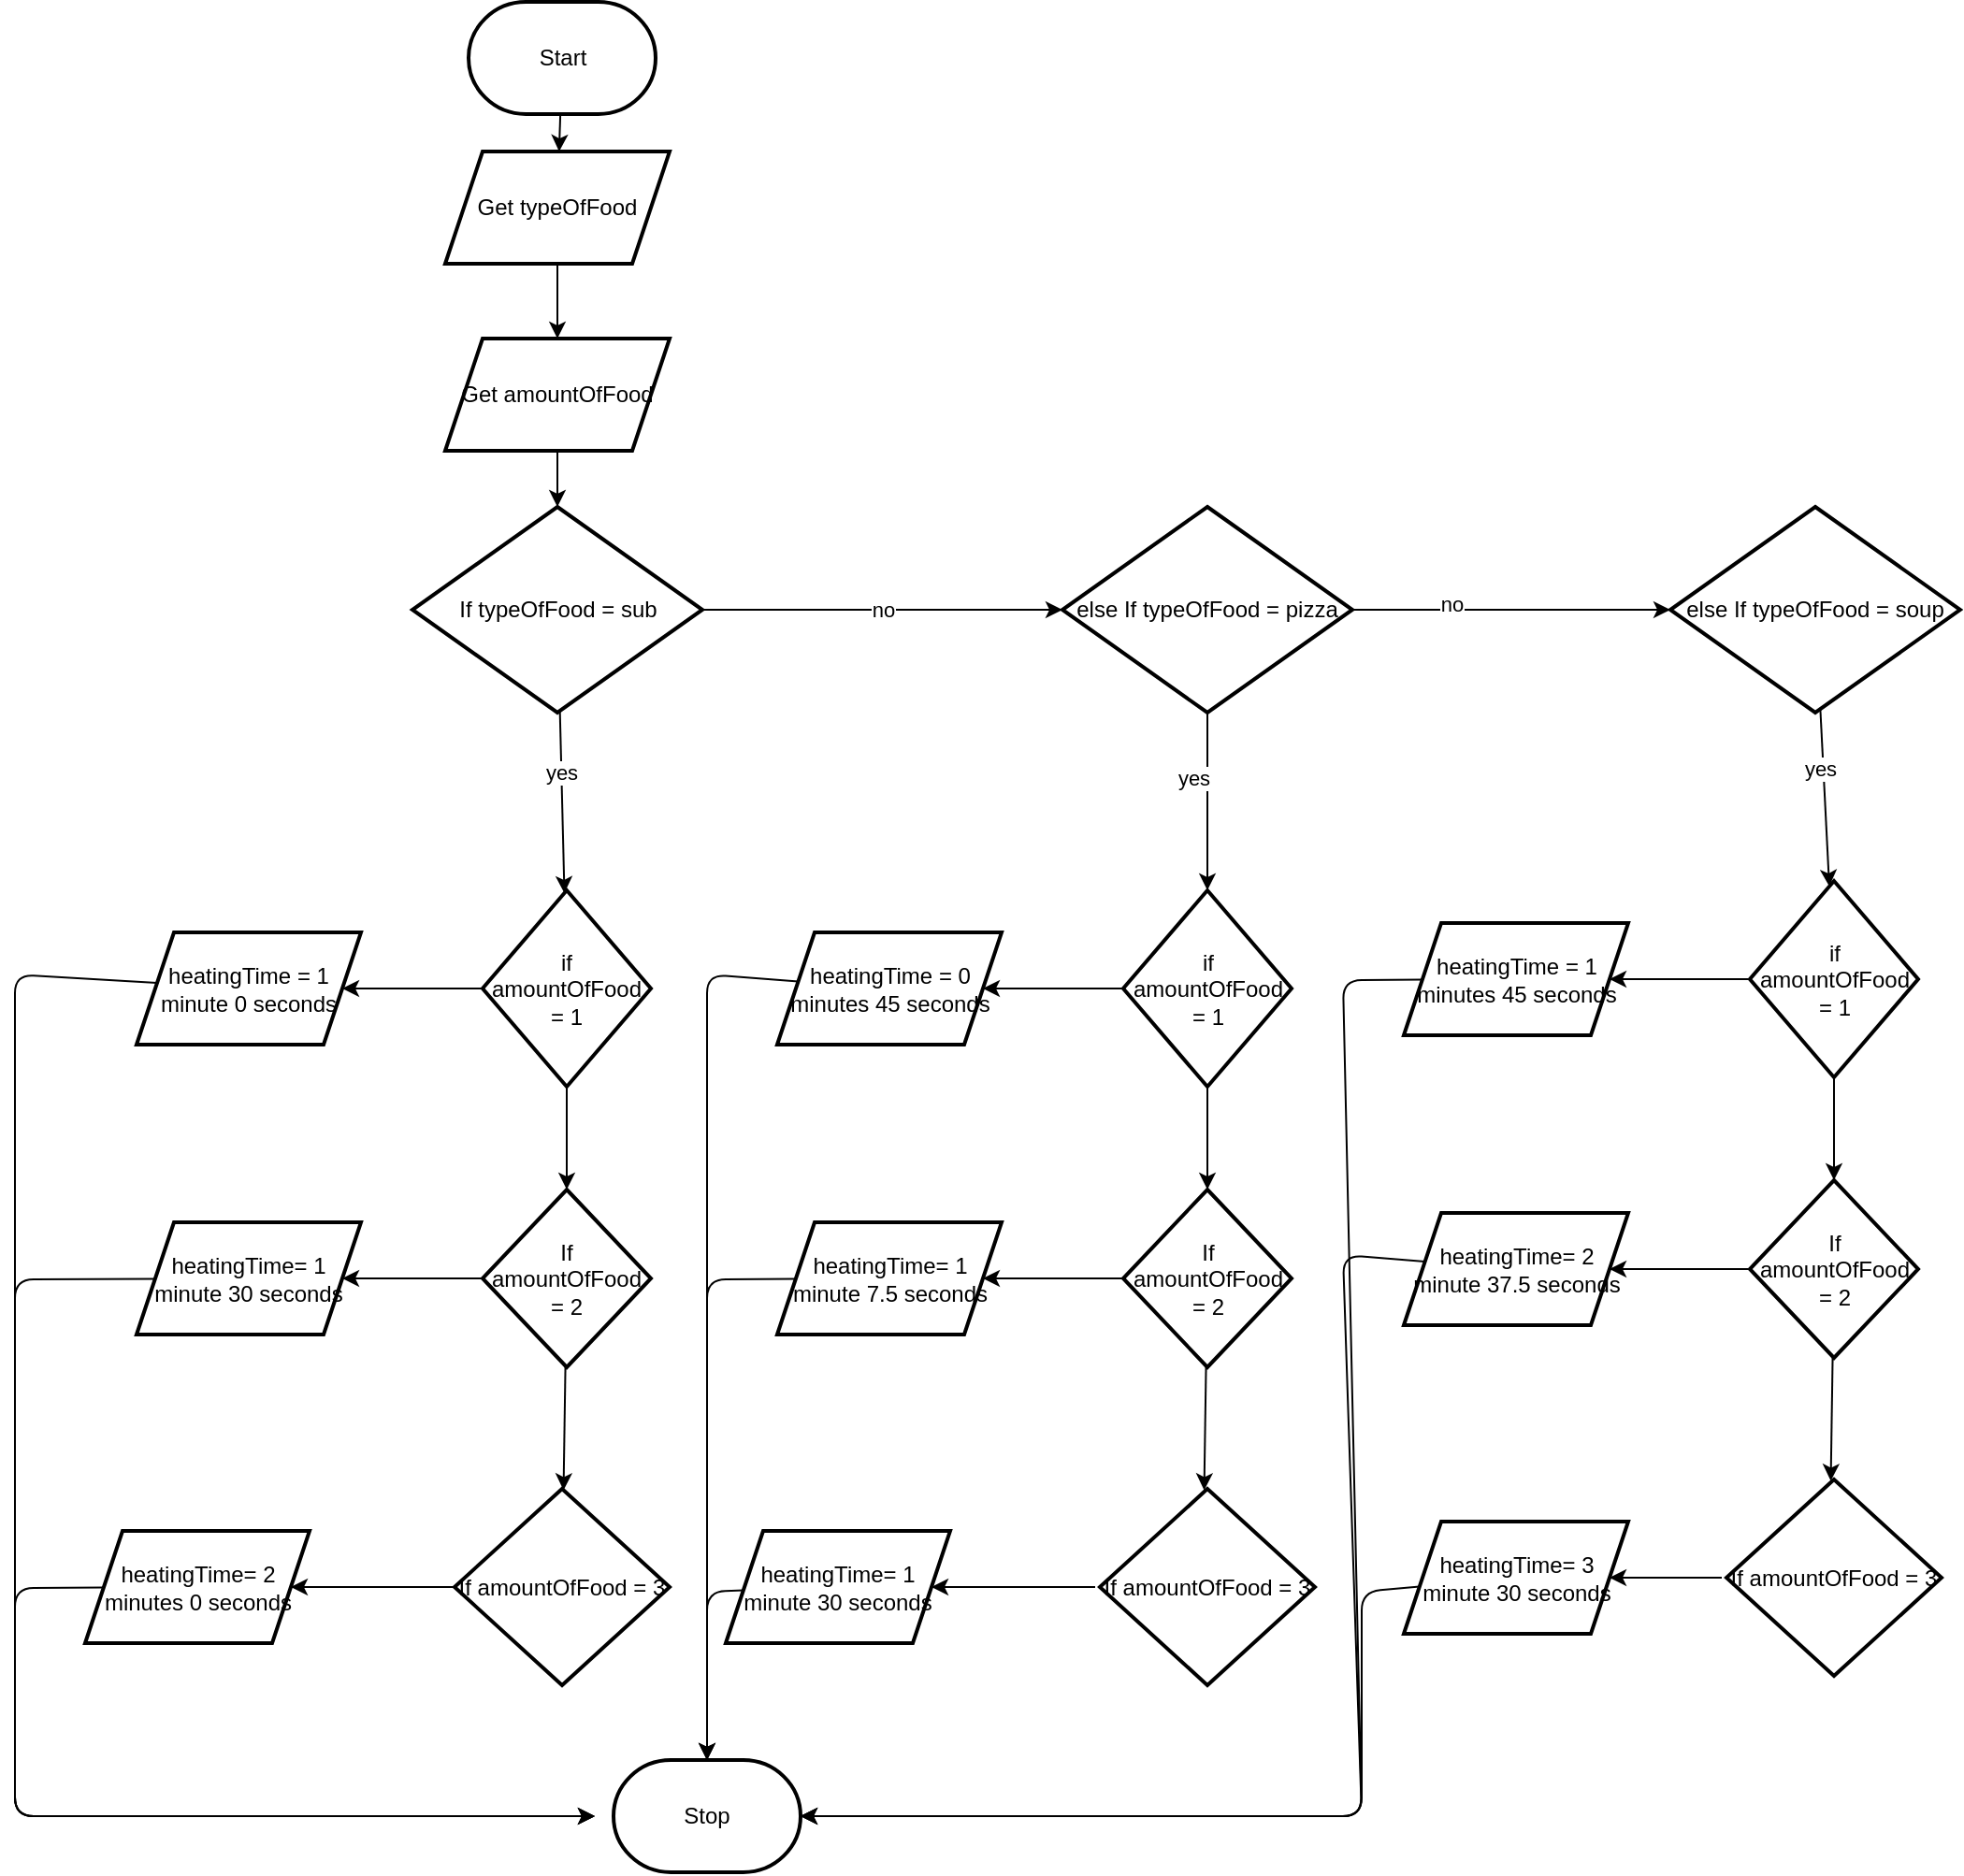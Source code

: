 <mxfile>
    <diagram id="W4N4iPnpz5jSp3vxnJd3" name="Page-1">
        <mxGraphModel dx="1404" dy="982" grid="1" gridSize="10" guides="1" tooltips="1" connect="1" arrows="1" fold="1" page="1" pageScale="1" pageWidth="827" pageHeight="1169" math="0" shadow="0">
            <root>
                <mxCell id="0"/>
                <mxCell id="1" parent="0"/>
                <mxCell id="4" value="" style="edgeStyle=none;html=1;" edge="1" parent="1" source="2" target="3">
                    <mxGeometry relative="1" as="geometry"/>
                </mxCell>
                <mxCell id="2" value="Start" style="strokeWidth=2;html=1;shape=mxgraph.flowchart.terminator;whiteSpace=wrap;" vertex="1" parent="1">
                    <mxGeometry x="272.5" y="100" width="100" height="60" as="geometry"/>
                </mxCell>
                <mxCell id="6" value="" style="edgeStyle=none;html=1;" edge="1" parent="1" source="3" target="5">
                    <mxGeometry relative="1" as="geometry"/>
                </mxCell>
                <mxCell id="3" value="Get typeOfFood" style="shape=parallelogram;perimeter=parallelogramPerimeter;whiteSpace=wrap;html=1;fixedSize=1;strokeWidth=2;" vertex="1" parent="1">
                    <mxGeometry x="260" y="180" width="120" height="60" as="geometry"/>
                </mxCell>
                <mxCell id="8" value="" style="edgeStyle=none;html=1;" edge="1" parent="1" source="5" target="7">
                    <mxGeometry relative="1" as="geometry"/>
                </mxCell>
                <mxCell id="5" value="Get amountOfFood" style="shape=parallelogram;perimeter=parallelogramPerimeter;whiteSpace=wrap;html=1;fixedSize=1;strokeWidth=2;" vertex="1" parent="1">
                    <mxGeometry x="260" y="280" width="120" height="60" as="geometry"/>
                </mxCell>
                <mxCell id="10" value="" style="edgeStyle=none;html=1;" edge="1" parent="1" source="7" target="9">
                    <mxGeometry relative="1" as="geometry"/>
                </mxCell>
                <mxCell id="23" value="yes" style="edgeLabel;html=1;align=center;verticalAlign=middle;resizable=0;points=[];" vertex="1" connectable="0" parent="10">
                    <mxGeometry x="-0.336" relative="1" as="geometry">
                        <mxPoint as="offset"/>
                    </mxGeometry>
                </mxCell>
                <mxCell id="22" value="no" style="edgeStyle=none;html=1;" edge="1" parent="1" source="7" target="21">
                    <mxGeometry relative="1" as="geometry"/>
                </mxCell>
                <mxCell id="7" value="If typeOfFood = sub" style="rhombus;whiteSpace=wrap;html=1;strokeWidth=2;" vertex="1" parent="1">
                    <mxGeometry x="242.5" y="370" width="155" height="110" as="geometry"/>
                </mxCell>
                <mxCell id="12" value="" style="edgeStyle=none;html=1;" edge="1" parent="1" source="9" target="11">
                    <mxGeometry relative="1" as="geometry"/>
                </mxCell>
                <mxCell id="16" value="" style="edgeStyle=none;html=1;" edge="1" parent="1" source="9" target="15">
                    <mxGeometry relative="1" as="geometry"/>
                </mxCell>
                <mxCell id="9" value="if amountOfFood = 1" style="rhombus;whiteSpace=wrap;html=1;strokeWidth=2;" vertex="1" parent="1">
                    <mxGeometry x="280" y="575" width="90" height="105" as="geometry"/>
                </mxCell>
                <mxCell id="14" value="" style="edgeStyle=none;html=1;" edge="1" parent="1" source="11" target="13">
                    <mxGeometry relative="1" as="geometry"/>
                </mxCell>
                <mxCell id="18" value="" style="edgeStyle=none;html=1;" edge="1" parent="1" source="11" target="17">
                    <mxGeometry relative="1" as="geometry"/>
                </mxCell>
                <mxCell id="11" value="If amountOfFood = 2" style="rhombus;whiteSpace=wrap;html=1;strokeWidth=2;" vertex="1" parent="1">
                    <mxGeometry x="280" y="735" width="90" height="95" as="geometry"/>
                </mxCell>
                <mxCell id="20" value="" style="edgeStyle=none;html=1;" edge="1" parent="1" source="13" target="19">
                    <mxGeometry relative="1" as="geometry"/>
                </mxCell>
                <mxCell id="13" value="If amountOfFood = 3" style="rhombus;whiteSpace=wrap;html=1;strokeWidth=2;" vertex="1" parent="1">
                    <mxGeometry x="265" y="895" width="115" height="105" as="geometry"/>
                </mxCell>
                <mxCell id="55" value="" style="edgeStyle=none;html=1;" edge="1" parent="1" source="15">
                    <mxGeometry relative="1" as="geometry">
                        <mxPoint x="340" y="1070" as="targetPoint"/>
                        <Array as="points">
                            <mxPoint x="30" y="620"/>
                            <mxPoint x="30" y="1070"/>
                        </Array>
                    </mxGeometry>
                </mxCell>
                <mxCell id="15" value="heatingTime = 1 minute 0 seconds" style="shape=parallelogram;perimeter=parallelogramPerimeter;whiteSpace=wrap;html=1;fixedSize=1;strokeWidth=2;" vertex="1" parent="1">
                    <mxGeometry x="95" y="597.5" width="120" height="60" as="geometry"/>
                </mxCell>
                <mxCell id="57" value="" style="edgeStyle=none;html=1;" edge="1" parent="1" source="17">
                    <mxGeometry relative="1" as="geometry">
                        <mxPoint x="340" y="1070" as="targetPoint"/>
                        <Array as="points">
                            <mxPoint x="30" y="783"/>
                            <mxPoint x="30" y="1070"/>
                        </Array>
                    </mxGeometry>
                </mxCell>
                <mxCell id="17" value="heatingTime= 1 minute 30 seconds" style="shape=parallelogram;perimeter=parallelogramPerimeter;whiteSpace=wrap;html=1;fixedSize=1;strokeWidth=2;" vertex="1" parent="1">
                    <mxGeometry x="95" y="752.5" width="120" height="60" as="geometry"/>
                </mxCell>
                <mxCell id="59" value="" style="edgeStyle=none;html=1;" edge="1" parent="1" source="19">
                    <mxGeometry relative="1" as="geometry">
                        <mxPoint x="340" y="1070" as="targetPoint"/>
                        <Array as="points">
                            <mxPoint x="30" y="948"/>
                            <mxPoint x="30" y="1070"/>
                        </Array>
                    </mxGeometry>
                </mxCell>
                <mxCell id="19" value="heatingTime= 2 minutes 0 seconds" style="shape=parallelogram;perimeter=parallelogramPerimeter;whiteSpace=wrap;html=1;fixedSize=1;strokeWidth=2;" vertex="1" parent="1">
                    <mxGeometry x="67.5" y="917.5" width="120" height="60" as="geometry"/>
                </mxCell>
                <mxCell id="25" value="" style="edgeStyle=none;html=1;" edge="1" parent="1" source="21" target="24">
                    <mxGeometry relative="1" as="geometry"/>
                </mxCell>
                <mxCell id="39" value="no" style="edgeLabel;html=1;align=center;verticalAlign=middle;resizable=0;points=[];" vertex="1" connectable="0" parent="25">
                    <mxGeometry x="-0.385" y="3" relative="1" as="geometry">
                        <mxPoint as="offset"/>
                    </mxGeometry>
                </mxCell>
                <mxCell id="37" value="" style="edgeStyle=none;html=1;" edge="1" parent="1" source="21" target="29">
                    <mxGeometry relative="1" as="geometry"/>
                </mxCell>
                <mxCell id="38" value="yes" style="edgeLabel;html=1;align=center;verticalAlign=middle;resizable=0;points=[];" vertex="1" connectable="0" parent="37">
                    <mxGeometry x="-0.272" y="-8" relative="1" as="geometry">
                        <mxPoint as="offset"/>
                    </mxGeometry>
                </mxCell>
                <mxCell id="21" value="else If typeOfFood = pizza" style="rhombus;whiteSpace=wrap;html=1;strokeWidth=2;" vertex="1" parent="1">
                    <mxGeometry x="590" y="370" width="155" height="110" as="geometry"/>
                </mxCell>
                <mxCell id="53" value="" style="edgeStyle=none;html=1;" edge="1" parent="1" source="24" target="44">
                    <mxGeometry relative="1" as="geometry"/>
                </mxCell>
                <mxCell id="24" value="else If typeOfFood = soup" style="rhombus;whiteSpace=wrap;html=1;strokeWidth=2;" vertex="1" parent="1">
                    <mxGeometry x="915" y="370" width="155" height="110" as="geometry"/>
                </mxCell>
                <mxCell id="27" value="" style="edgeStyle=none;html=1;" edge="1" parent="1" source="29" target="32">
                    <mxGeometry relative="1" as="geometry"/>
                </mxCell>
                <mxCell id="28" value="" style="edgeStyle=none;html=1;" edge="1" parent="1" source="29" target="34">
                    <mxGeometry relative="1" as="geometry"/>
                </mxCell>
                <mxCell id="29" value="if amountOfFood = 1" style="rhombus;whiteSpace=wrap;html=1;strokeWidth=2;" vertex="1" parent="1">
                    <mxGeometry x="622.5" y="575" width="90" height="105" as="geometry"/>
                </mxCell>
                <mxCell id="30" value="" style="edgeStyle=none;html=1;" edge="1" parent="1" source="32">
                    <mxGeometry relative="1" as="geometry">
                        <mxPoint x="665.785" y="895.716" as="targetPoint"/>
                    </mxGeometry>
                </mxCell>
                <mxCell id="31" value="" style="edgeStyle=none;html=1;" edge="1" parent="1" source="32" target="35">
                    <mxGeometry relative="1" as="geometry"/>
                </mxCell>
                <mxCell id="32" value="If amountOfFood = 2" style="rhombus;whiteSpace=wrap;html=1;strokeWidth=2;" vertex="1" parent="1">
                    <mxGeometry x="622.5" y="735" width="90" height="95" as="geometry"/>
                </mxCell>
                <mxCell id="33" value="" style="edgeStyle=none;html=1;" edge="1" parent="1" target="36">
                    <mxGeometry relative="1" as="geometry">
                        <mxPoint x="607.5" y="947.5" as="sourcePoint"/>
                    </mxGeometry>
                </mxCell>
                <mxCell id="60" value="" style="edgeStyle=none;html=1;" edge="1" parent="1" source="34" target="63">
                    <mxGeometry relative="1" as="geometry">
                        <mxPoint x="400" y="1040" as="targetPoint"/>
                        <Array as="points">
                            <mxPoint x="400" y="620"/>
                        </Array>
                    </mxGeometry>
                </mxCell>
                <mxCell id="34" value="heatingTime = 0 minutes 45 seconds" style="shape=parallelogram;perimeter=parallelogramPerimeter;whiteSpace=wrap;html=1;fixedSize=1;strokeWidth=2;" vertex="1" parent="1">
                    <mxGeometry x="437.5" y="597.5" width="120" height="60" as="geometry"/>
                </mxCell>
                <mxCell id="61" value="" style="edgeStyle=none;html=1;" edge="1" parent="1" source="35">
                    <mxGeometry relative="1" as="geometry">
                        <mxPoint x="400" y="1040" as="targetPoint"/>
                        <Array as="points">
                            <mxPoint x="400" y="783"/>
                        </Array>
                    </mxGeometry>
                </mxCell>
                <mxCell id="35" value="heatingTime= 1 minute 7.5 seconds" style="shape=parallelogram;perimeter=parallelogramPerimeter;whiteSpace=wrap;html=1;fixedSize=1;strokeWidth=2;" vertex="1" parent="1">
                    <mxGeometry x="437.5" y="752.5" width="120" height="60" as="geometry"/>
                </mxCell>
                <mxCell id="62" value="" style="edgeStyle=none;html=1;" edge="1" parent="1" source="36">
                    <mxGeometry relative="1" as="geometry">
                        <mxPoint x="400" y="1040" as="targetPoint"/>
                        <Array as="points">
                            <mxPoint x="400" y="950"/>
                        </Array>
                    </mxGeometry>
                </mxCell>
                <mxCell id="36" value="heatingTime= 1 minute 30 seconds" style="shape=parallelogram;perimeter=parallelogramPerimeter;whiteSpace=wrap;html=1;fixedSize=1;strokeWidth=2;" vertex="1" parent="1">
                    <mxGeometry x="410" y="917.5" width="120" height="60" as="geometry"/>
                </mxCell>
                <mxCell id="40" value="If amountOfFood = 3" style="rhombus;whiteSpace=wrap;html=1;strokeWidth=2;" vertex="1" parent="1">
                    <mxGeometry x="610" y="895" width="115" height="105" as="geometry"/>
                </mxCell>
                <mxCell id="41" value="yes" style="edgeLabel;html=1;align=center;verticalAlign=middle;resizable=0;points=[];" vertex="1" connectable="0" parent="1">
                    <mxGeometry x="994.5" y="510" as="geometry"/>
                </mxCell>
                <mxCell id="42" value="" style="edgeStyle=none;html=1;" edge="1" parent="1" source="44" target="47">
                    <mxGeometry relative="1" as="geometry"/>
                </mxCell>
                <mxCell id="43" value="" style="edgeStyle=none;html=1;" edge="1" parent="1" source="44" target="49">
                    <mxGeometry relative="1" as="geometry"/>
                </mxCell>
                <mxCell id="44" value="if amountOfFood = 1" style="rhombus;whiteSpace=wrap;html=1;strokeWidth=2;" vertex="1" parent="1">
                    <mxGeometry x="957.5" y="570" width="90" height="105" as="geometry"/>
                </mxCell>
                <mxCell id="45" value="" style="edgeStyle=none;html=1;" edge="1" parent="1" source="47">
                    <mxGeometry relative="1" as="geometry">
                        <mxPoint x="1000.785" y="890.716" as="targetPoint"/>
                    </mxGeometry>
                </mxCell>
                <mxCell id="46" value="" style="edgeStyle=none;html=1;" edge="1" parent="1" source="47" target="50">
                    <mxGeometry relative="1" as="geometry"/>
                </mxCell>
                <mxCell id="47" value="If amountOfFood = 2" style="rhombus;whiteSpace=wrap;html=1;strokeWidth=2;" vertex="1" parent="1">
                    <mxGeometry x="957.5" y="730" width="90" height="95" as="geometry"/>
                </mxCell>
                <mxCell id="48" value="" style="edgeStyle=none;html=1;" edge="1" parent="1" target="51">
                    <mxGeometry relative="1" as="geometry">
                        <mxPoint x="942.5" y="942.5" as="sourcePoint"/>
                    </mxGeometry>
                </mxCell>
                <mxCell id="64" value="" style="edgeStyle=none;html=1;entryX=1;entryY=0.5;entryDx=0;entryDy=0;entryPerimeter=0;" edge="1" parent="1" source="49" target="63">
                    <mxGeometry relative="1" as="geometry">
                        <Array as="points">
                            <mxPoint x="740" y="623"/>
                            <mxPoint x="750" y="1070"/>
                        </Array>
                    </mxGeometry>
                </mxCell>
                <mxCell id="49" value="heatingTime = 1 minutes 45 seconds" style="shape=parallelogram;perimeter=parallelogramPerimeter;whiteSpace=wrap;html=1;fixedSize=1;strokeWidth=2;" vertex="1" parent="1">
                    <mxGeometry x="772.5" y="592.5" width="120" height="60" as="geometry"/>
                </mxCell>
                <mxCell id="65" value="" style="edgeStyle=none;html=1;entryX=1;entryY=0.5;entryDx=0;entryDy=0;entryPerimeter=0;" edge="1" parent="1" source="50" target="63">
                    <mxGeometry relative="1" as="geometry">
                        <Array as="points">
                            <mxPoint x="740" y="770"/>
                            <mxPoint x="750" y="1070"/>
                        </Array>
                    </mxGeometry>
                </mxCell>
                <mxCell id="50" value="heatingTime= 2 minute 37.5 seconds" style="shape=parallelogram;perimeter=parallelogramPerimeter;whiteSpace=wrap;html=1;fixedSize=1;strokeWidth=2;" vertex="1" parent="1">
                    <mxGeometry x="772.5" y="747.5" width="120" height="60" as="geometry"/>
                </mxCell>
                <mxCell id="66" value="" style="edgeStyle=none;html=1;entryX=1;entryY=0.5;entryDx=0;entryDy=0;entryPerimeter=0;" edge="1" parent="1" source="51" target="63">
                    <mxGeometry relative="1" as="geometry">
                        <Array as="points">
                            <mxPoint x="750" y="950"/>
                            <mxPoint x="750" y="1070"/>
                        </Array>
                    </mxGeometry>
                </mxCell>
                <mxCell id="51" value="heatingTime= 3 minute 30 seconds" style="shape=parallelogram;perimeter=parallelogramPerimeter;whiteSpace=wrap;html=1;fixedSize=1;strokeWidth=2;" vertex="1" parent="1">
                    <mxGeometry x="772.5" y="912.5" width="120" height="60" as="geometry"/>
                </mxCell>
                <mxCell id="52" value="If amountOfFood = 3" style="rhombus;whiteSpace=wrap;html=1;strokeWidth=2;" vertex="1" parent="1">
                    <mxGeometry x="945" y="890" width="115" height="105" as="geometry"/>
                </mxCell>
                <mxCell id="63" value="Stop" style="strokeWidth=2;html=1;shape=mxgraph.flowchart.terminator;whiteSpace=wrap;" vertex="1" parent="1">
                    <mxGeometry x="350" y="1040" width="100" height="60" as="geometry"/>
                </mxCell>
            </root>
        </mxGraphModel>
    </diagram>
</mxfile>